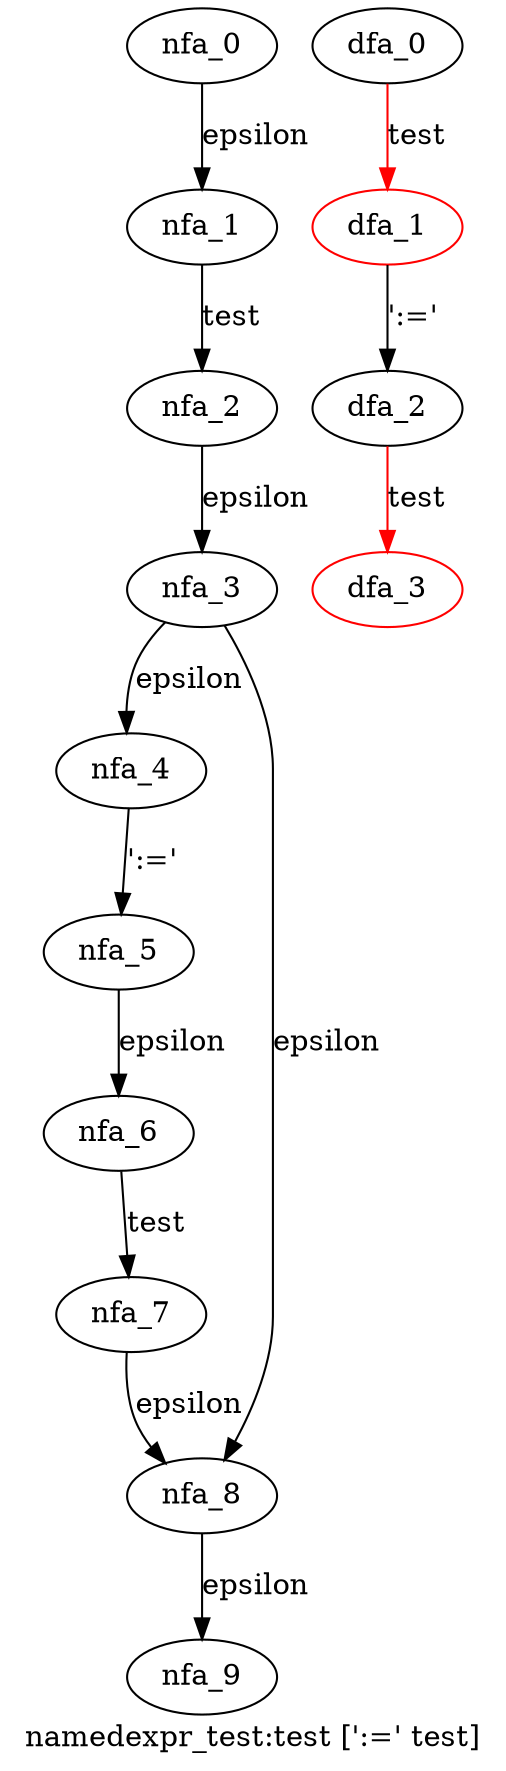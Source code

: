 digraph namedexpr_test {
 graph[label="namedexpr_test:test [':=' test]"]
 subgraph namedexpr_test_nfa {
  nfa_0->nfa_1[label="epsilon"]
  nfa_1->nfa_2[label="test"]
  nfa_2->nfa_3[label="epsilon"]
  nfa_3->nfa_4[label="epsilon"]
  nfa_4->nfa_5[label="':='"]
  nfa_5->nfa_6[label="epsilon"]
  nfa_6->nfa_7[label="test"]
  nfa_7->nfa_8[label="epsilon"]
  nfa_8->nfa_9[label="epsilon"]
  nfa_3->nfa_8[label="epsilon"]
  }
 subgraph namedexpr_test_dfa {
  dfa_0->dfa_1[label="test",color=red]
  dfa_1->dfa_2[label="':='"]
  dfa_2->dfa_3[label="test",color=red]
  dfa_1[color=red]
  dfa_3[color=red]
  }
}
